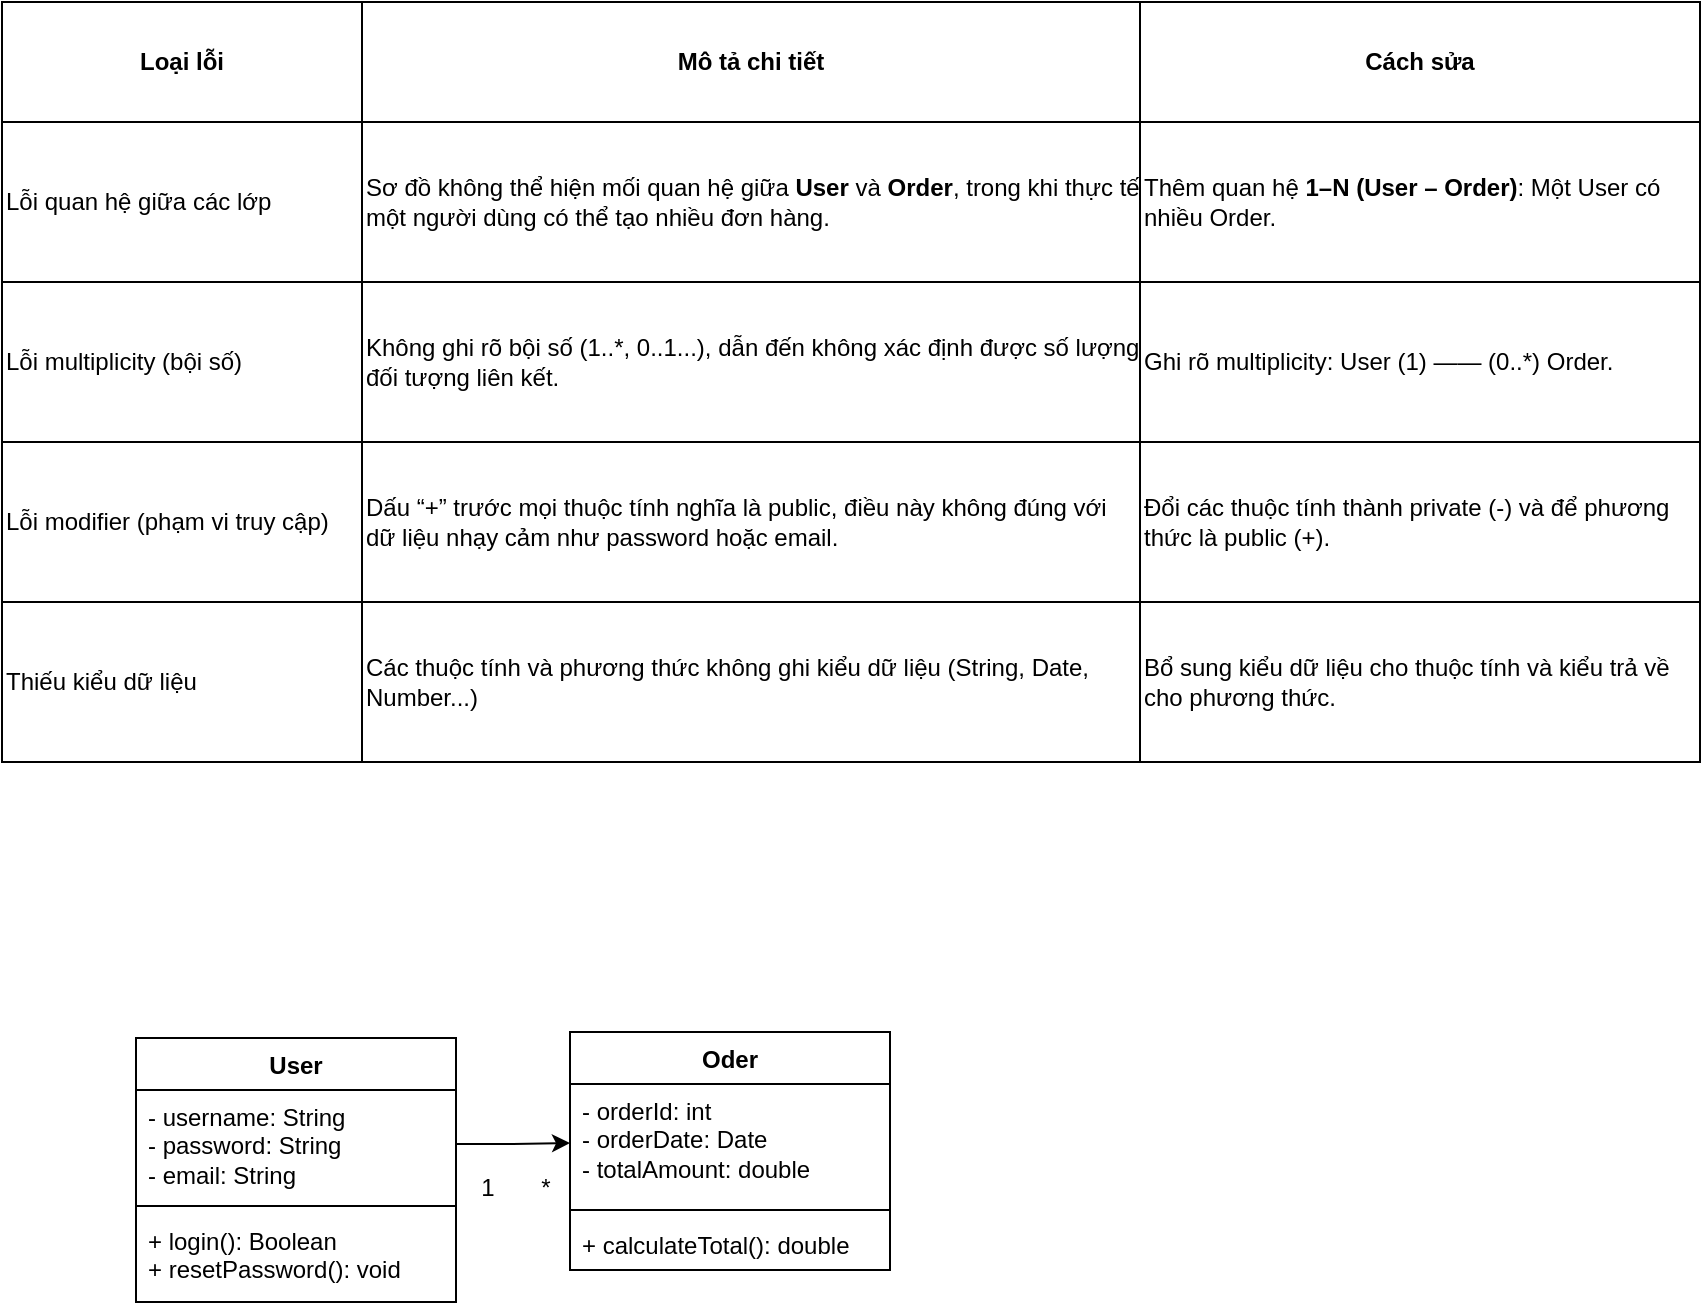 <mxfile version="28.2.8">
  <diagram name="Bảng lỗi UML" id="9NaNFxSMtDETYlPbmrEr">
    <mxGraphModel dx="947" dy="522" grid="0" gridSize="10" guides="1" tooltips="1" connect="1" arrows="1" fold="1" page="1" pageScale="1" pageWidth="850" pageHeight="1100" math="0" shadow="0">
      <root>
        <mxCell id="0" />
        <mxCell id="1" parent="0" />
        <mxCell id="sOKTVX3ro79VXEp7SlIW-1" value="Loại lỗi" style="shape=rectangle;whiteSpace=wrap;html=1;align=center;fontStyle=1;" vertex="1" parent="1">
          <mxGeometry y="65" width="180" height="60" as="geometry" />
        </mxCell>
        <mxCell id="sOKTVX3ro79VXEp7SlIW-2" value="Mô tả chi tiết" style="shape=rectangle;whiteSpace=wrap;html=1;align=center;fontStyle=1;" vertex="1" parent="1">
          <mxGeometry x="180" y="65" width="389" height="60" as="geometry" />
        </mxCell>
        <mxCell id="sOKTVX3ro79VXEp7SlIW-3" value="Cách sửa" style="shape=rectangle;whiteSpace=wrap;html=1;align=center;fontStyle=1;" vertex="1" parent="1">
          <mxGeometry x="569" y="65" width="280" height="60" as="geometry" />
        </mxCell>
        <mxCell id="sOKTVX3ro79VXEp7SlIW-4" value="Lỗi quan hệ giữa các lớp" style="shape=rectangle;whiteSpace=wrap;html=1;align=left;strokeColor=#000000;" vertex="1" parent="1">
          <mxGeometry y="125" width="180" height="80" as="geometry" />
        </mxCell>
        <mxCell id="sOKTVX3ro79VXEp7SlIW-5" value="Sơ đồ không thể hiện mối quan hệ giữa &lt;b&gt;User&lt;/b&gt; và &lt;b&gt;Order&lt;/b&gt;, trong khi thực tế một người dùng có thể tạo nhiều đơn hàng." style="shape=rectangle;whiteSpace=wrap;html=1;align=left;strokeColor=#000000;" vertex="1" parent="1">
          <mxGeometry x="180" y="125" width="389" height="80" as="geometry" />
        </mxCell>
        <mxCell id="sOKTVX3ro79VXEp7SlIW-6" value="Thêm quan hệ &lt;b&gt;1–N (User – Order)&lt;/b&gt;: Một User có nhiều Order." style="shape=rectangle;whiteSpace=wrap;html=1;align=left;strokeColor=#000000;" vertex="1" parent="1">
          <mxGeometry x="569" y="125" width="280" height="80" as="geometry" />
        </mxCell>
        <mxCell id="sOKTVX3ro79VXEp7SlIW-7" value="Lỗi multiplicity (bội số)" style="shape=rectangle;whiteSpace=wrap;html=1;align=left;strokeColor=#000000;" vertex="1" parent="1">
          <mxGeometry y="205" width="180" height="80" as="geometry" />
        </mxCell>
        <mxCell id="sOKTVX3ro79VXEp7SlIW-8" value="Không ghi rõ bội số (1..*, 0..1...), dẫn đến không xác định được số lượng đối tượng liên kết." style="shape=rectangle;whiteSpace=wrap;html=1;align=left;strokeColor=#000000;" vertex="1" parent="1">
          <mxGeometry x="180" y="205" width="389" height="80" as="geometry" />
        </mxCell>
        <mxCell id="sOKTVX3ro79VXEp7SlIW-9" value="Ghi rõ multiplicity: User (1) —— (0..*) Order." style="shape=rectangle;whiteSpace=wrap;html=1;align=left;strokeColor=#000000;" vertex="1" parent="1">
          <mxGeometry x="569" y="205" width="280" height="80" as="geometry" />
        </mxCell>
        <mxCell id="sOKTVX3ro79VXEp7SlIW-10" value="Lỗi modifier (phạm vi truy cập)" style="shape=rectangle;whiteSpace=wrap;html=1;align=left;strokeColor=#000000;" vertex="1" parent="1">
          <mxGeometry y="285" width="180" height="80" as="geometry" />
        </mxCell>
        <mxCell id="sOKTVX3ro79VXEp7SlIW-11" value="Dấu “+” trước mọi thuộc tính nghĩa là public, điều này không đúng với dữ liệu nhạy cảm như password hoặc email." style="shape=rectangle;whiteSpace=wrap;html=1;align=left;strokeColor=#000000;" vertex="1" parent="1">
          <mxGeometry x="180" y="285" width="389" height="80" as="geometry" />
        </mxCell>
        <mxCell id="sOKTVX3ro79VXEp7SlIW-12" value="Đổi các thuộc tính thành private (-) và để phương thức là public (+)." style="shape=rectangle;whiteSpace=wrap;html=1;align=left;strokeColor=#000000;" vertex="1" parent="1">
          <mxGeometry x="569" y="285" width="280" height="80" as="geometry" />
        </mxCell>
        <mxCell id="sOKTVX3ro79VXEp7SlIW-13" value="Thiếu kiểu dữ liệu" style="shape=rectangle;whiteSpace=wrap;html=1;align=left;strokeColor=#000000;" vertex="1" parent="1">
          <mxGeometry y="365" width="180" height="80" as="geometry" />
        </mxCell>
        <mxCell id="sOKTVX3ro79VXEp7SlIW-14" value="Các thuộc tính và phương thức không ghi kiểu dữ liệu (String, Date, Number...)" style="shape=rectangle;whiteSpace=wrap;html=1;align=left;strokeColor=#000000;" vertex="1" parent="1">
          <mxGeometry x="180" y="365" width="389" height="80" as="geometry" />
        </mxCell>
        <mxCell id="sOKTVX3ro79VXEp7SlIW-15" value="Bổ sung kiểu dữ liệu cho thuộc tính và kiểu trả về cho phương thức." style="shape=rectangle;whiteSpace=wrap;html=1;align=left;strokeColor=#000000;" vertex="1" parent="1">
          <mxGeometry x="569" y="365" width="280" height="80" as="geometry" />
        </mxCell>
        <mxCell id="sOKTVX3ro79VXEp7SlIW-17" value="User" style="swimlane;fontStyle=1;align=center;verticalAlign=top;childLayout=stackLayout;horizontal=1;startSize=26;horizontalStack=0;resizeParent=1;resizeParentMax=0;resizeLast=0;collapsible=1;marginBottom=0;whiteSpace=wrap;html=1;" vertex="1" parent="1">
          <mxGeometry x="67" y="583" width="160" height="132" as="geometry" />
        </mxCell>
        <mxCell id="sOKTVX3ro79VXEp7SlIW-18" value="&lt;div&gt;- username: String&lt;/div&gt;&lt;div&gt;- password: String&lt;/div&gt;&lt;div&gt;- email: String&lt;/div&gt;" style="text;strokeColor=none;fillColor=none;align=left;verticalAlign=top;spacingLeft=4;spacingRight=4;overflow=hidden;rotatable=0;points=[[0,0.5],[1,0.5]];portConstraint=eastwest;whiteSpace=wrap;html=1;" vertex="1" parent="sOKTVX3ro79VXEp7SlIW-17">
          <mxGeometry y="26" width="160" height="54" as="geometry" />
        </mxCell>
        <mxCell id="sOKTVX3ro79VXEp7SlIW-19" value="" style="line;strokeWidth=1;fillColor=none;align=left;verticalAlign=middle;spacingTop=-1;spacingLeft=3;spacingRight=3;rotatable=0;labelPosition=right;points=[];portConstraint=eastwest;strokeColor=inherit;" vertex="1" parent="sOKTVX3ro79VXEp7SlIW-17">
          <mxGeometry y="80" width="160" height="8" as="geometry" />
        </mxCell>
        <mxCell id="sOKTVX3ro79VXEp7SlIW-20" value="&lt;div&gt;+ login(): Boolean&lt;/div&gt;&lt;div&gt;+ resetPassword(): void&lt;/div&gt;" style="text;strokeColor=none;fillColor=none;align=left;verticalAlign=top;spacingLeft=4;spacingRight=4;overflow=hidden;rotatable=0;points=[[0,0.5],[1,0.5]];portConstraint=eastwest;whiteSpace=wrap;html=1;" vertex="1" parent="sOKTVX3ro79VXEp7SlIW-17">
          <mxGeometry y="88" width="160" height="44" as="geometry" />
        </mxCell>
        <mxCell id="sOKTVX3ro79VXEp7SlIW-21" value="Oder" style="swimlane;fontStyle=1;align=center;verticalAlign=top;childLayout=stackLayout;horizontal=1;startSize=26;horizontalStack=0;resizeParent=1;resizeParentMax=0;resizeLast=0;collapsible=1;marginBottom=0;whiteSpace=wrap;html=1;" vertex="1" parent="1">
          <mxGeometry x="284" y="580" width="160" height="119" as="geometry" />
        </mxCell>
        <mxCell id="sOKTVX3ro79VXEp7SlIW-22" value="&lt;div&gt;- orderId: int&lt;/div&gt;&lt;div&gt;- orderDate: Date&lt;/div&gt;&lt;div&gt;- totalAmount: double&lt;/div&gt;" style="text;strokeColor=none;fillColor=none;align=left;verticalAlign=top;spacingLeft=4;spacingRight=4;overflow=hidden;rotatable=0;points=[[0,0.5],[1,0.5]];portConstraint=eastwest;whiteSpace=wrap;html=1;" vertex="1" parent="sOKTVX3ro79VXEp7SlIW-21">
          <mxGeometry y="26" width="160" height="59" as="geometry" />
        </mxCell>
        <mxCell id="sOKTVX3ro79VXEp7SlIW-23" value="" style="line;strokeWidth=1;fillColor=none;align=left;verticalAlign=middle;spacingTop=-1;spacingLeft=3;spacingRight=3;rotatable=0;labelPosition=right;points=[];portConstraint=eastwest;strokeColor=inherit;" vertex="1" parent="sOKTVX3ro79VXEp7SlIW-21">
          <mxGeometry y="85" width="160" height="8" as="geometry" />
        </mxCell>
        <mxCell id="sOKTVX3ro79VXEp7SlIW-24" value="+ calculateTotal(): double" style="text;strokeColor=none;fillColor=none;align=left;verticalAlign=top;spacingLeft=4;spacingRight=4;overflow=hidden;rotatable=0;points=[[0,0.5],[1,0.5]];portConstraint=eastwest;whiteSpace=wrap;html=1;" vertex="1" parent="sOKTVX3ro79VXEp7SlIW-21">
          <mxGeometry y="93" width="160" height="26" as="geometry" />
        </mxCell>
        <mxCell id="sOKTVX3ro79VXEp7SlIW-25" style="edgeStyle=orthogonalEdgeStyle;rounded=0;orthogonalLoop=1;jettySize=auto;html=1;entryX=0;entryY=0.5;entryDx=0;entryDy=0;" edge="1" parent="1" source="sOKTVX3ro79VXEp7SlIW-18" target="sOKTVX3ro79VXEp7SlIW-22">
          <mxGeometry relative="1" as="geometry" />
        </mxCell>
        <mxCell id="sOKTVX3ro79VXEp7SlIW-26" value="1&amp;nbsp; &amp;nbsp; &amp;nbsp; &amp;nbsp;*" style="text;html=1;whiteSpace=wrap;strokeColor=none;fillColor=none;align=center;verticalAlign=middle;rounded=0;" vertex="1" parent="1">
          <mxGeometry x="227" y="643" width="60" height="30" as="geometry" />
        </mxCell>
      </root>
    </mxGraphModel>
  </diagram>
</mxfile>
